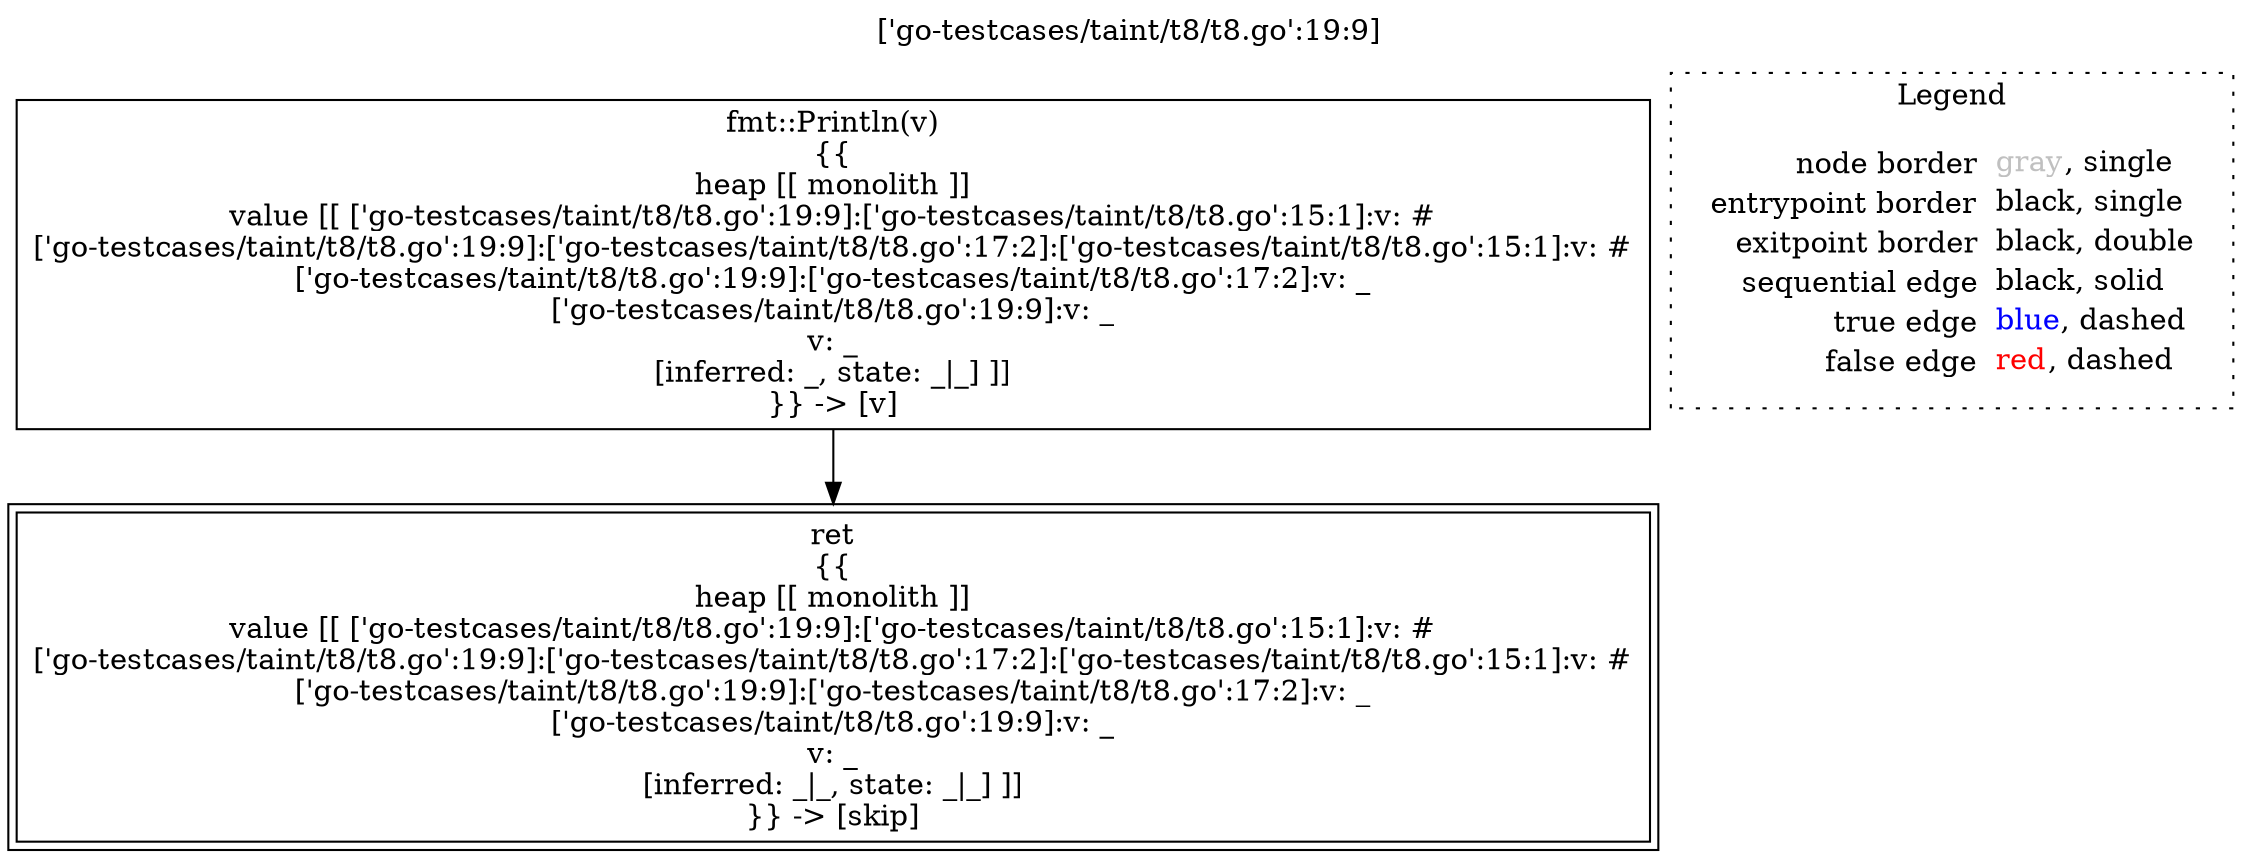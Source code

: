 digraph {
	labelloc="t";
	label="['go-testcases/taint/t8/t8.go':19:9]";
	"node0" [shape="rect",color="black",label=<fmt::Println(v)<BR/>{{<BR/>heap [[ monolith ]]<BR/>value [[ ['go-testcases/taint/t8/t8.go':19:9]:['go-testcases/taint/t8/t8.go':15:1]:v: #<BR/>['go-testcases/taint/t8/t8.go':19:9]:['go-testcases/taint/t8/t8.go':17:2]:['go-testcases/taint/t8/t8.go':15:1]:v: #<BR/>['go-testcases/taint/t8/t8.go':19:9]:['go-testcases/taint/t8/t8.go':17:2]:v: _<BR/>['go-testcases/taint/t8/t8.go':19:9]:v: _<BR/>v: _<BR/>[inferred: _, state: _|_] ]]<BR/>}} -&gt; [v]>];
	"node1" [shape="rect",color="black",peripheries="2",label=<ret<BR/>{{<BR/>heap [[ monolith ]]<BR/>value [[ ['go-testcases/taint/t8/t8.go':19:9]:['go-testcases/taint/t8/t8.go':15:1]:v: #<BR/>['go-testcases/taint/t8/t8.go':19:9]:['go-testcases/taint/t8/t8.go':17:2]:['go-testcases/taint/t8/t8.go':15:1]:v: #<BR/>['go-testcases/taint/t8/t8.go':19:9]:['go-testcases/taint/t8/t8.go':17:2]:v: _<BR/>['go-testcases/taint/t8/t8.go':19:9]:v: _<BR/>v: _<BR/>[inferred: _|_, state: _|_] ]]<BR/>}} -&gt; [skip]>];
	"node0" -> "node1" [color="black"];
subgraph cluster_legend {
	label="Legend";
	style=dotted;
	node [shape=plaintext];
	"legend" [label=<<table border="0" cellpadding="2" cellspacing="0" cellborder="0"><tr><td align="right">node border&nbsp;</td><td align="left"><font color="gray">gray</font>, single</td></tr><tr><td align="right">entrypoint border&nbsp;</td><td align="left"><font color="black">black</font>, single</td></tr><tr><td align="right">exitpoint border&nbsp;</td><td align="left"><font color="black">black</font>, double</td></tr><tr><td align="right">sequential edge&nbsp;</td><td align="left"><font color="black">black</font>, solid</td></tr><tr><td align="right">true edge&nbsp;</td><td align="left"><font color="blue">blue</font>, dashed</td></tr><tr><td align="right">false edge&nbsp;</td><td align="left"><font color="red">red</font>, dashed</td></tr></table>>];
}

}
